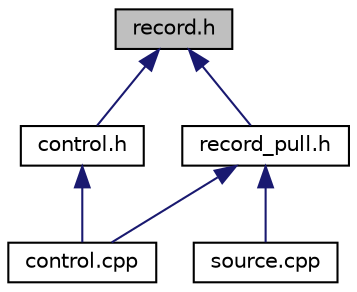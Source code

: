digraph "record.h"
{
 // LATEX_PDF_SIZE
  edge [fontname="Helvetica",fontsize="10",labelfontname="Helvetica",labelfontsize="10"];
  node [fontname="Helvetica",fontsize="10",shape=record];
  Node1 [label="record.h",height=0.2,width=0.4,color="black", fillcolor="grey75", style="filled", fontcolor="black",tooltip=" "];
  Node1 -> Node2 [dir="back",color="midnightblue",fontsize="10",style="solid"];
  Node2 [label="record_pull.h",height=0.2,width=0.4,color="black", fillcolor="white", style="filled",URL="$record__pull_8h.html",tooltip=" "];
  Node2 -> Node3 [dir="back",color="midnightblue",fontsize="10",style="solid"];
  Node3 [label="control.cpp",height=0.2,width=0.4,color="black", fillcolor="white", style="filled",URL="$control_8cpp.html",tooltip=" "];
  Node2 -> Node4 [dir="back",color="midnightblue",fontsize="10",style="solid"];
  Node4 [label="source.cpp",height=0.2,width=0.4,color="black", fillcolor="white", style="filled",URL="$source_8cpp.html",tooltip=" "];
  Node1 -> Node5 [dir="back",color="midnightblue",fontsize="10",style="solid"];
  Node5 [label="control.h",height=0.2,width=0.4,color="black", fillcolor="white", style="filled",URL="$control_8h.html",tooltip=" "];
  Node5 -> Node3 [dir="back",color="midnightblue",fontsize="10",style="solid"];
}
